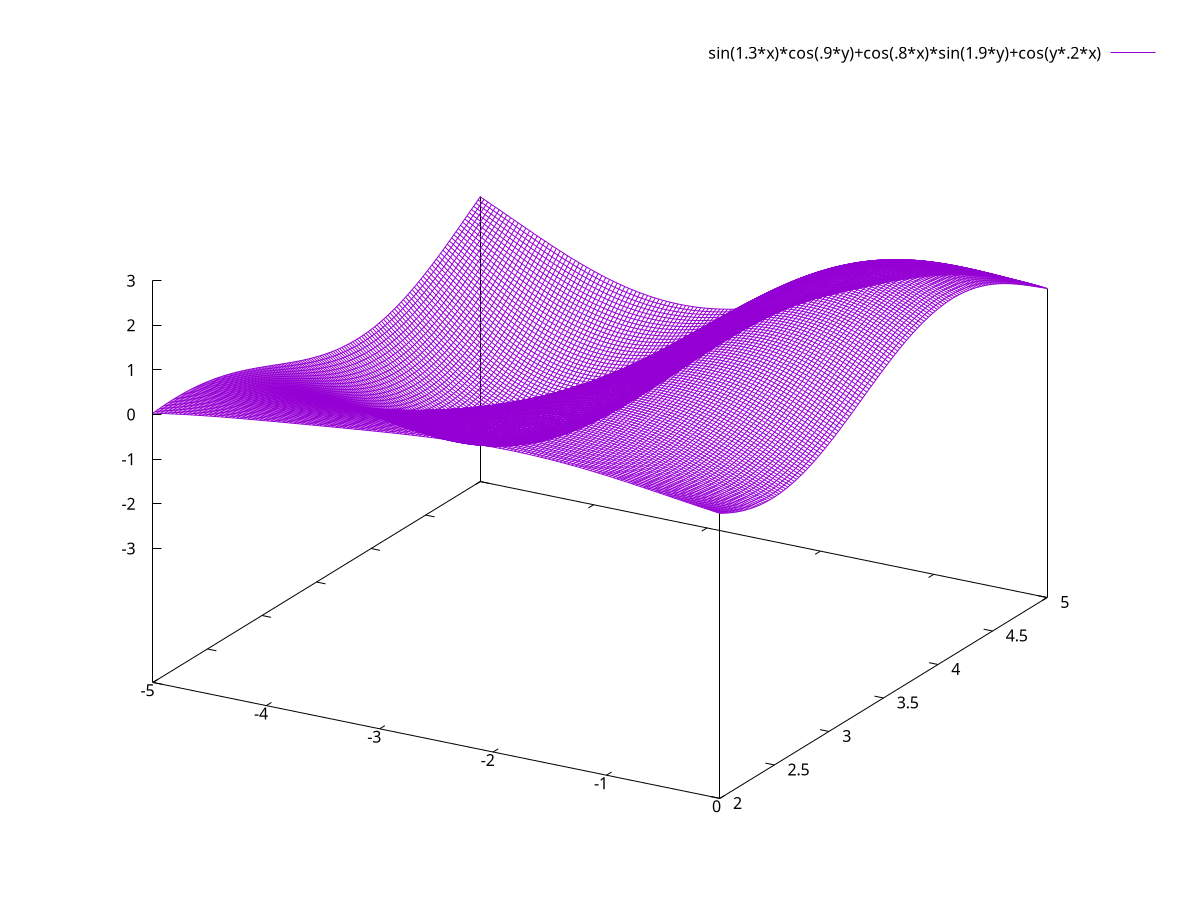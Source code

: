 reset
set xrange [-5:0]
set yrange [2:5]
set isosample 150, 150
set table 'temp/test.dat'
splot sin(1.3*x)*cos(.9*y)+cos(.8*x)*sin(1.9*y)+cos(y*.2*x)
unset table

set cont base
set cntrparam level incremental -3, 0.5, 3
unset surf
set table 'temp/cont.dat'
splot sin(1.3*x)*cos(0.9*y)+cos(.8*x)*sin(1.9*y)+cos(y*.2*x)
unset table

reset
set xrange [-5:0]
set yrange [2:5]
unset key
set palette rgbformulae 33,13,10
l '<bash tests/contourLabel.sh temp/cont.dat 0 15 0'
p 'temp/test.dat' w ima, '<bash tests/contourLabel.sh temp/cont.dat 1 15 0' w l lt -1 lw 1.5

pause -1
